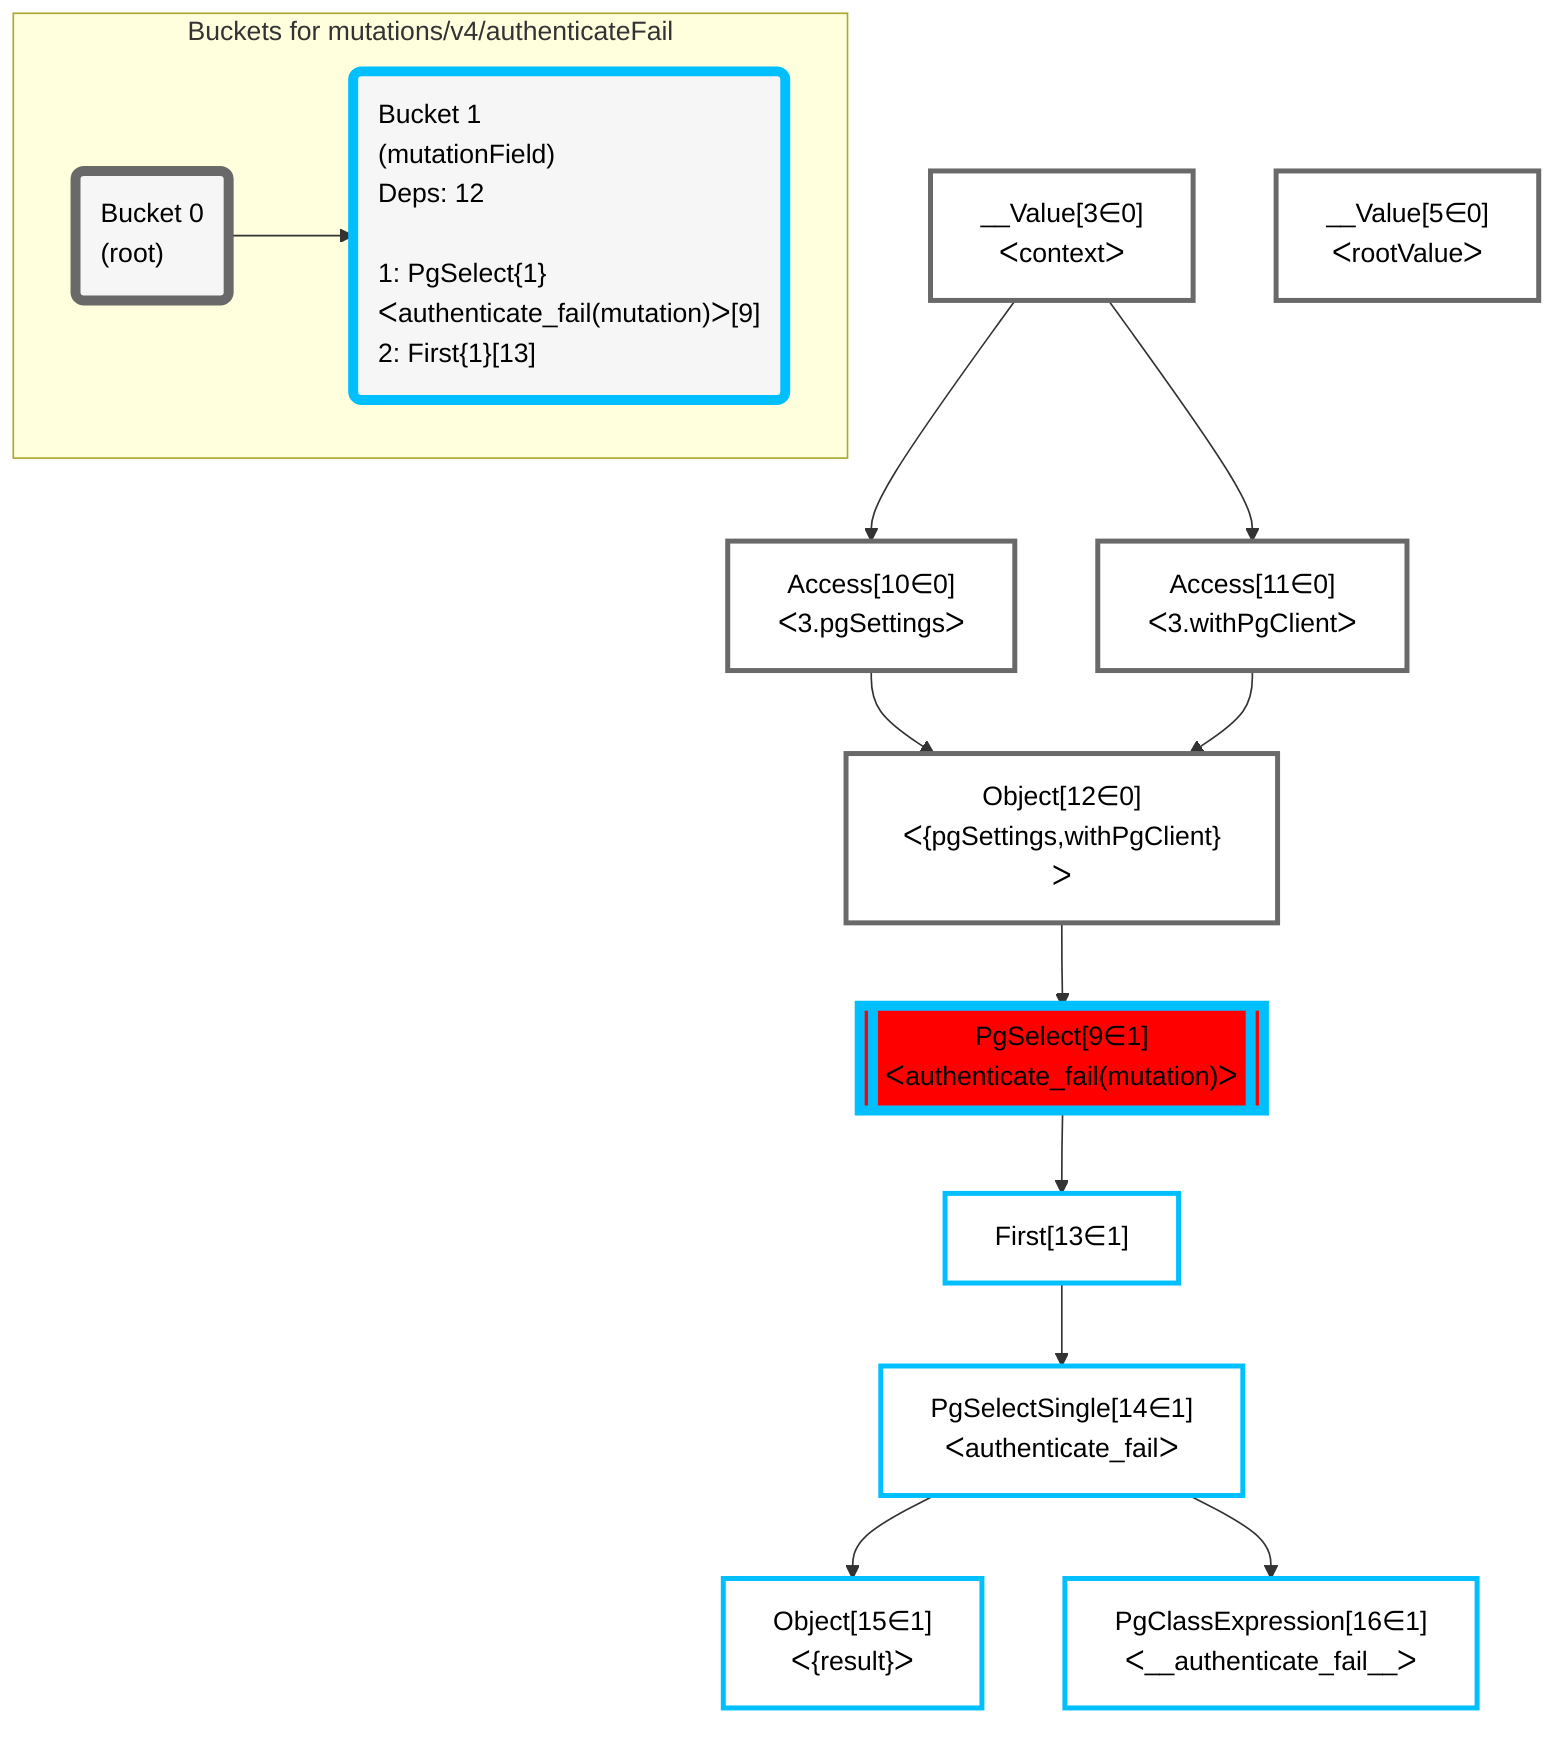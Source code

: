 graph TD
    classDef path fill:#eee,stroke:#000,color:#000
    classDef plan fill:#fff,stroke-width:3px,color:#000
    classDef itemplan fill:#fff,stroke-width:6px,color:#000
    classDef sideeffectplan fill:#f00,stroke-width:6px,color:#000
    classDef bucket fill:#f6f6f6,color:#000,stroke-width:6px,text-align:left


    %% define steps
    __Value3["__Value[3∈0]<br />ᐸcontextᐳ"]:::plan
    __Value5["__Value[5∈0]<br />ᐸrootValueᐳ"]:::plan
    Access10["Access[10∈0]<br />ᐸ3.pgSettingsᐳ"]:::plan
    Access11["Access[11∈0]<br />ᐸ3.withPgClientᐳ"]:::plan
    Object12["Object[12∈0]<br />ᐸ{pgSettings,withPgClient}ᐳ"]:::plan
    PgSelect9[["PgSelect[9∈1]<br />ᐸauthenticate_fail(mutation)ᐳ"]]:::sideeffectplan
    First13["First[13∈1]"]:::plan
    PgSelectSingle14["PgSelectSingle[14∈1]<br />ᐸauthenticate_failᐳ"]:::plan
    Object15["Object[15∈1]<br />ᐸ{result}ᐳ"]:::plan
    PgClassExpression16["PgClassExpression[16∈1]<br />ᐸ__authenticate_fail__ᐳ"]:::plan

    %% plan dependencies
    __Value3 --> Access10
    __Value3 --> Access11
    Access10 & Access11 --> Object12
    Object12 --> PgSelect9
    PgSelect9 --> First13
    First13 --> PgSelectSingle14
    PgSelectSingle14 --> Object15
    PgSelectSingle14 --> PgClassExpression16

    subgraph "Buckets for mutations/v4/authenticateFail"
    Bucket0("Bucket 0<br />(root)"):::bucket
    classDef bucket0 stroke:#696969
    class Bucket0,__Value3,__Value5,Access10,Access11,Object12 bucket0
    Bucket1("Bucket 1<br />(mutationField)<br />Deps: 12<br /><br />1: PgSelect{1}ᐸauthenticate_fail(mutation)ᐳ[9]<br />2: First{1}[13]"):::bucket
    classDef bucket1 stroke:#00bfff
    class Bucket1,PgSelect9,First13,PgSelectSingle14,Object15,PgClassExpression16 bucket1
    Bucket0 --> Bucket1
    end